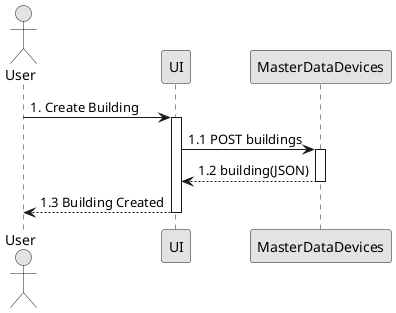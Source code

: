 @startuml
'http://plantuml.com/skinparam.html
skinparam monochrome true
skinparam packageStyle rect
skinparam shadowing false


actor User as user
participant UI 
participant MasterDataDevices 

user -> UI : 1. Create Building
activate UI

UI -> MasterDataDevices : 1.1 POST buildings
activate MasterDataDevices

MasterDataDevices --> UI : 1.2 building(JSON)
deactivate MasterDataDevices

UI --> user : 1.3 Building Created

deactivate UI
@enduml